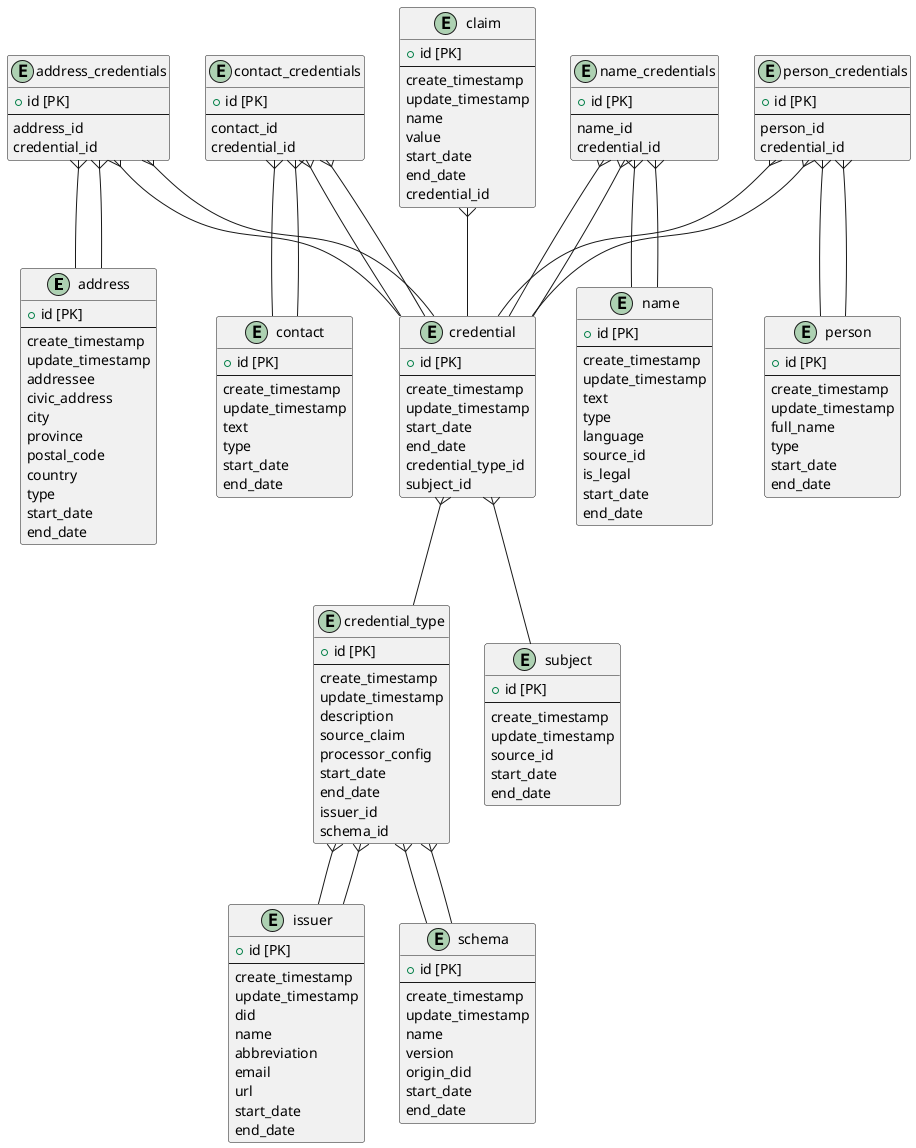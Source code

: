 @startuml

entity "address" {
  + id [PK]
  --
  create_timestamp
  update_timestamp
  addressee
  civic_address
  city
  province
  postal_code
  country
  type
  start_date
  end_date
}

entity "address_credentials" {
  + id [PK]
  --
  address_id
  credential_id
}

entity "claim" {
  + id [PK]
  --
  create_timestamp
  update_timestamp
  name
  value
  start_date
  end_date
  credential_id
}

entity "contact" {
  + id [PK]
  --
  create_timestamp
  update_timestamp
  text
  type
  start_date
  end_date
}

entity "contact_credentials" {
  + id [PK]
  --
  contact_id
  credential_id
}

entity "credential" {
  + id [PK]
  --
  create_timestamp
  update_timestamp
  start_date
  end_date
  credential_type_id
  subject_id
}

entity "credential_type" {
  + id [PK]
  --
  create_timestamp
  update_timestamp
  description
  source_claim
  processor_config
  start_date
  end_date
  issuer_id
  schema_id
}

entity "issuer" {
  + id [PK]
  --
  create_timestamp
  update_timestamp
  did
  name
  abbreviation
  email
  url
  start_date
  end_date
}

entity "name" {
  + id [PK]
  --
  create_timestamp
  update_timestamp
  text
  type
  language
  source_id
  is_legal
  start_date
  end_date
}

entity "name_credentials" {
  + id [PK]
  --
  name_id
  credential_id
}

entity "person" {
  + id [PK]
  --
  create_timestamp
  update_timestamp
  full_name
  type
  start_date
  end_date
}

entity "person_credentials" {
  + id [PK]
  --
  person_id
  credential_id
}

entity "schema" {
  + id [PK]
  --
  create_timestamp
  update_timestamp
  name
  version
  origin_did
  start_date
  end_date
}

entity "subject" {
  + id [PK]
  --
  create_timestamp
  update_timestamp
  source_id
  start_date
  end_date
}

 address_credentials }-- address

 address_credentials }-- address

 address_credentials }-- credential

 address_credentials }-- credential

 claim }-- credential

 contact_credentials }-- contact

 contact_credentials }-- contact

 contact_credentials }-- credential

 contact_credentials }-- credential

 credential }-- credential_type

 credential }-- subject

 credential_type }-- issuer

 credential_type }-- issuer

 credential_type }-- schema

 credential_type }-- schema

 name_credentials }-- credential

 name_credentials }-- credential

 name_credentials }-- name

 name_credentials }-- name

 person_credentials }-- credential

 person_credentials }-- credential

 person_credentials }-- person

 person_credentials }-- person

@enduml

